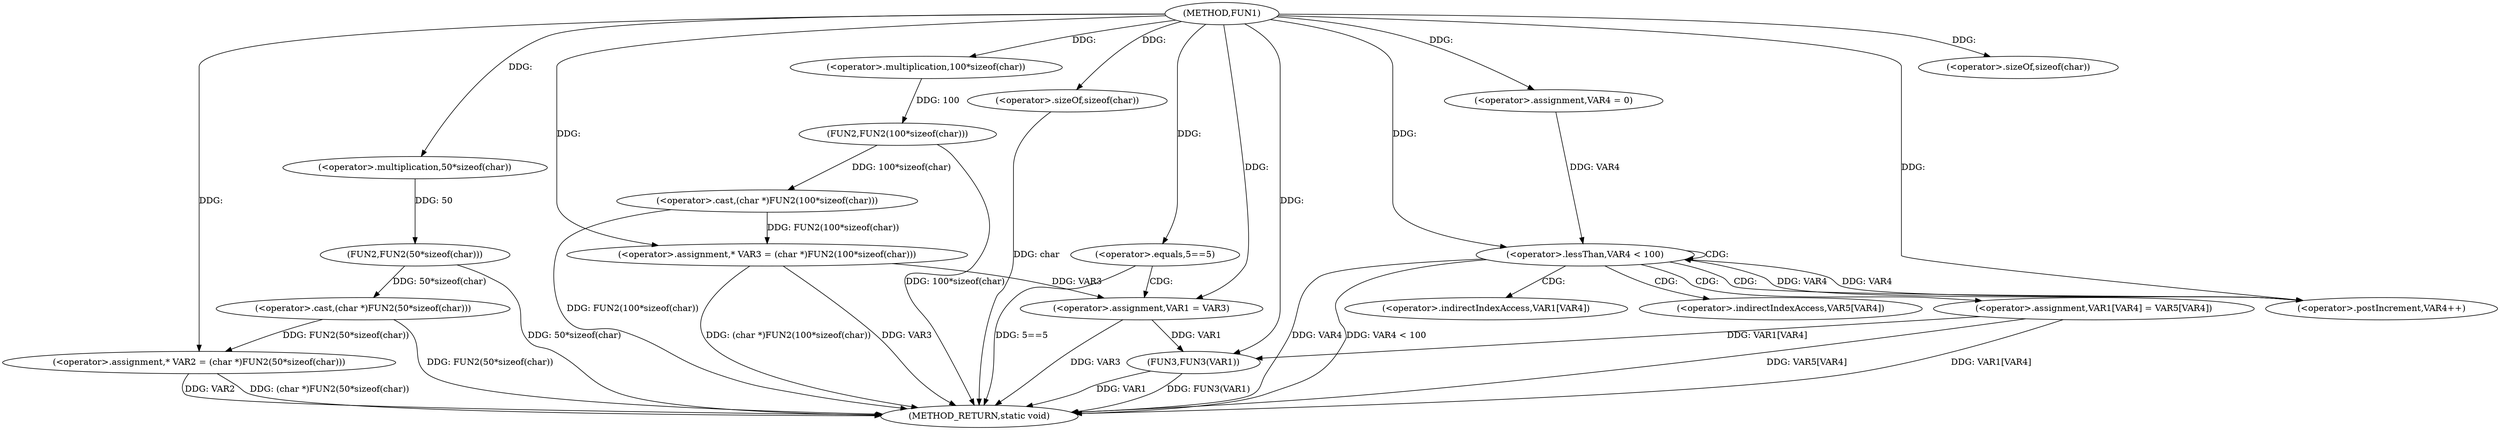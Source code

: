 digraph FUN1 {  
"1000100" [label = "(METHOD,FUN1)" ]
"1000153" [label = "(METHOD_RETURN,static void)" ]
"1000104" [label = "(<operator>.assignment,* VAR2 = (char *)FUN2(50*sizeof(char)))" ]
"1000106" [label = "(<operator>.cast,(char *)FUN2(50*sizeof(char)))" ]
"1000108" [label = "(FUN2,FUN2(50*sizeof(char)))" ]
"1000109" [label = "(<operator>.multiplication,50*sizeof(char))" ]
"1000111" [label = "(<operator>.sizeOf,sizeof(char))" ]
"1000114" [label = "(<operator>.assignment,* VAR3 = (char *)FUN2(100*sizeof(char)))" ]
"1000116" [label = "(<operator>.cast,(char *)FUN2(100*sizeof(char)))" ]
"1000118" [label = "(FUN2,FUN2(100*sizeof(char)))" ]
"1000119" [label = "(<operator>.multiplication,100*sizeof(char))" ]
"1000121" [label = "(<operator>.sizeOf,sizeof(char))" ]
"1000124" [label = "(<operator>.equals,5==5)" ]
"1000128" [label = "(<operator>.assignment,VAR1 = VAR3)" ]
"1000135" [label = "(<operator>.assignment,VAR4 = 0)" ]
"1000138" [label = "(<operator>.lessThan,VAR4 < 100)" ]
"1000141" [label = "(<operator>.postIncrement,VAR4++)" ]
"1000144" [label = "(<operator>.assignment,VAR1[VAR4] = VAR5[VAR4])" ]
"1000151" [label = "(FUN3,FUN3(VAR1))" ]
"1000145" [label = "(<operator>.indirectIndexAccess,VAR1[VAR4])" ]
"1000148" [label = "(<operator>.indirectIndexAccess,VAR5[VAR4])" ]
  "1000128" -> "1000153"  [ label = "DDG: VAR3"] 
  "1000106" -> "1000153"  [ label = "DDG: FUN2(50*sizeof(char))"] 
  "1000151" -> "1000153"  [ label = "DDG: FUN3(VAR1)"] 
  "1000104" -> "1000153"  [ label = "DDG: VAR2"] 
  "1000151" -> "1000153"  [ label = "DDG: VAR1"] 
  "1000144" -> "1000153"  [ label = "DDG: VAR5[VAR4]"] 
  "1000116" -> "1000153"  [ label = "DDG: FUN2(100*sizeof(char))"] 
  "1000118" -> "1000153"  [ label = "DDG: 100*sizeof(char)"] 
  "1000114" -> "1000153"  [ label = "DDG: (char *)FUN2(100*sizeof(char))"] 
  "1000124" -> "1000153"  [ label = "DDG: 5==5"] 
  "1000138" -> "1000153"  [ label = "DDG: VAR4"] 
  "1000114" -> "1000153"  [ label = "DDG: VAR3"] 
  "1000121" -> "1000153"  [ label = "DDG: char"] 
  "1000144" -> "1000153"  [ label = "DDG: VAR1[VAR4]"] 
  "1000138" -> "1000153"  [ label = "DDG: VAR4 < 100"] 
  "1000104" -> "1000153"  [ label = "DDG: (char *)FUN2(50*sizeof(char))"] 
  "1000108" -> "1000153"  [ label = "DDG: 50*sizeof(char)"] 
  "1000106" -> "1000104"  [ label = "DDG: FUN2(50*sizeof(char))"] 
  "1000100" -> "1000104"  [ label = "DDG: "] 
  "1000108" -> "1000106"  [ label = "DDG: 50*sizeof(char)"] 
  "1000109" -> "1000108"  [ label = "DDG: 50"] 
  "1000100" -> "1000109"  [ label = "DDG: "] 
  "1000100" -> "1000111"  [ label = "DDG: "] 
  "1000116" -> "1000114"  [ label = "DDG: FUN2(100*sizeof(char))"] 
  "1000100" -> "1000114"  [ label = "DDG: "] 
  "1000118" -> "1000116"  [ label = "DDG: 100*sizeof(char)"] 
  "1000119" -> "1000118"  [ label = "DDG: 100"] 
  "1000100" -> "1000119"  [ label = "DDG: "] 
  "1000100" -> "1000121"  [ label = "DDG: "] 
  "1000100" -> "1000124"  [ label = "DDG: "] 
  "1000114" -> "1000128"  [ label = "DDG: VAR3"] 
  "1000100" -> "1000128"  [ label = "DDG: "] 
  "1000100" -> "1000135"  [ label = "DDG: "] 
  "1000141" -> "1000138"  [ label = "DDG: VAR4"] 
  "1000135" -> "1000138"  [ label = "DDG: VAR4"] 
  "1000100" -> "1000138"  [ label = "DDG: "] 
  "1000138" -> "1000141"  [ label = "DDG: VAR4"] 
  "1000100" -> "1000141"  [ label = "DDG: "] 
  "1000128" -> "1000151"  [ label = "DDG: VAR1"] 
  "1000144" -> "1000151"  [ label = "DDG: VAR1[VAR4]"] 
  "1000100" -> "1000151"  [ label = "DDG: "] 
  "1000124" -> "1000128"  [ label = "CDG: "] 
  "1000138" -> "1000141"  [ label = "CDG: "] 
  "1000138" -> "1000145"  [ label = "CDG: "] 
  "1000138" -> "1000148"  [ label = "CDG: "] 
  "1000138" -> "1000144"  [ label = "CDG: "] 
  "1000138" -> "1000138"  [ label = "CDG: "] 
}
